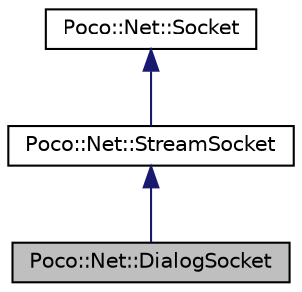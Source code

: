 digraph "Poco::Net::DialogSocket"
{
 // LATEX_PDF_SIZE
  edge [fontname="Helvetica",fontsize="10",labelfontname="Helvetica",labelfontsize="10"];
  node [fontname="Helvetica",fontsize="10",shape=record];
  Node1 [label="Poco::Net::DialogSocket",height=0.2,width=0.4,color="black", fillcolor="grey75", style="filled", fontcolor="black",tooltip=" "];
  Node2 -> Node1 [dir="back",color="midnightblue",fontsize="10",style="solid",fontname="Helvetica"];
  Node2 [label="Poco::Net::StreamSocket",height=0.2,width=0.4,color="black", fillcolor="white", style="filled",URL="$classPoco_1_1Net_1_1StreamSocket.html",tooltip=" "];
  Node3 -> Node2 [dir="back",color="midnightblue",fontsize="10",style="solid",fontname="Helvetica"];
  Node3 [label="Poco::Net::Socket",height=0.2,width=0.4,color="black", fillcolor="white", style="filled",URL="$classPoco_1_1Net_1_1Socket.html",tooltip=" "];
}
